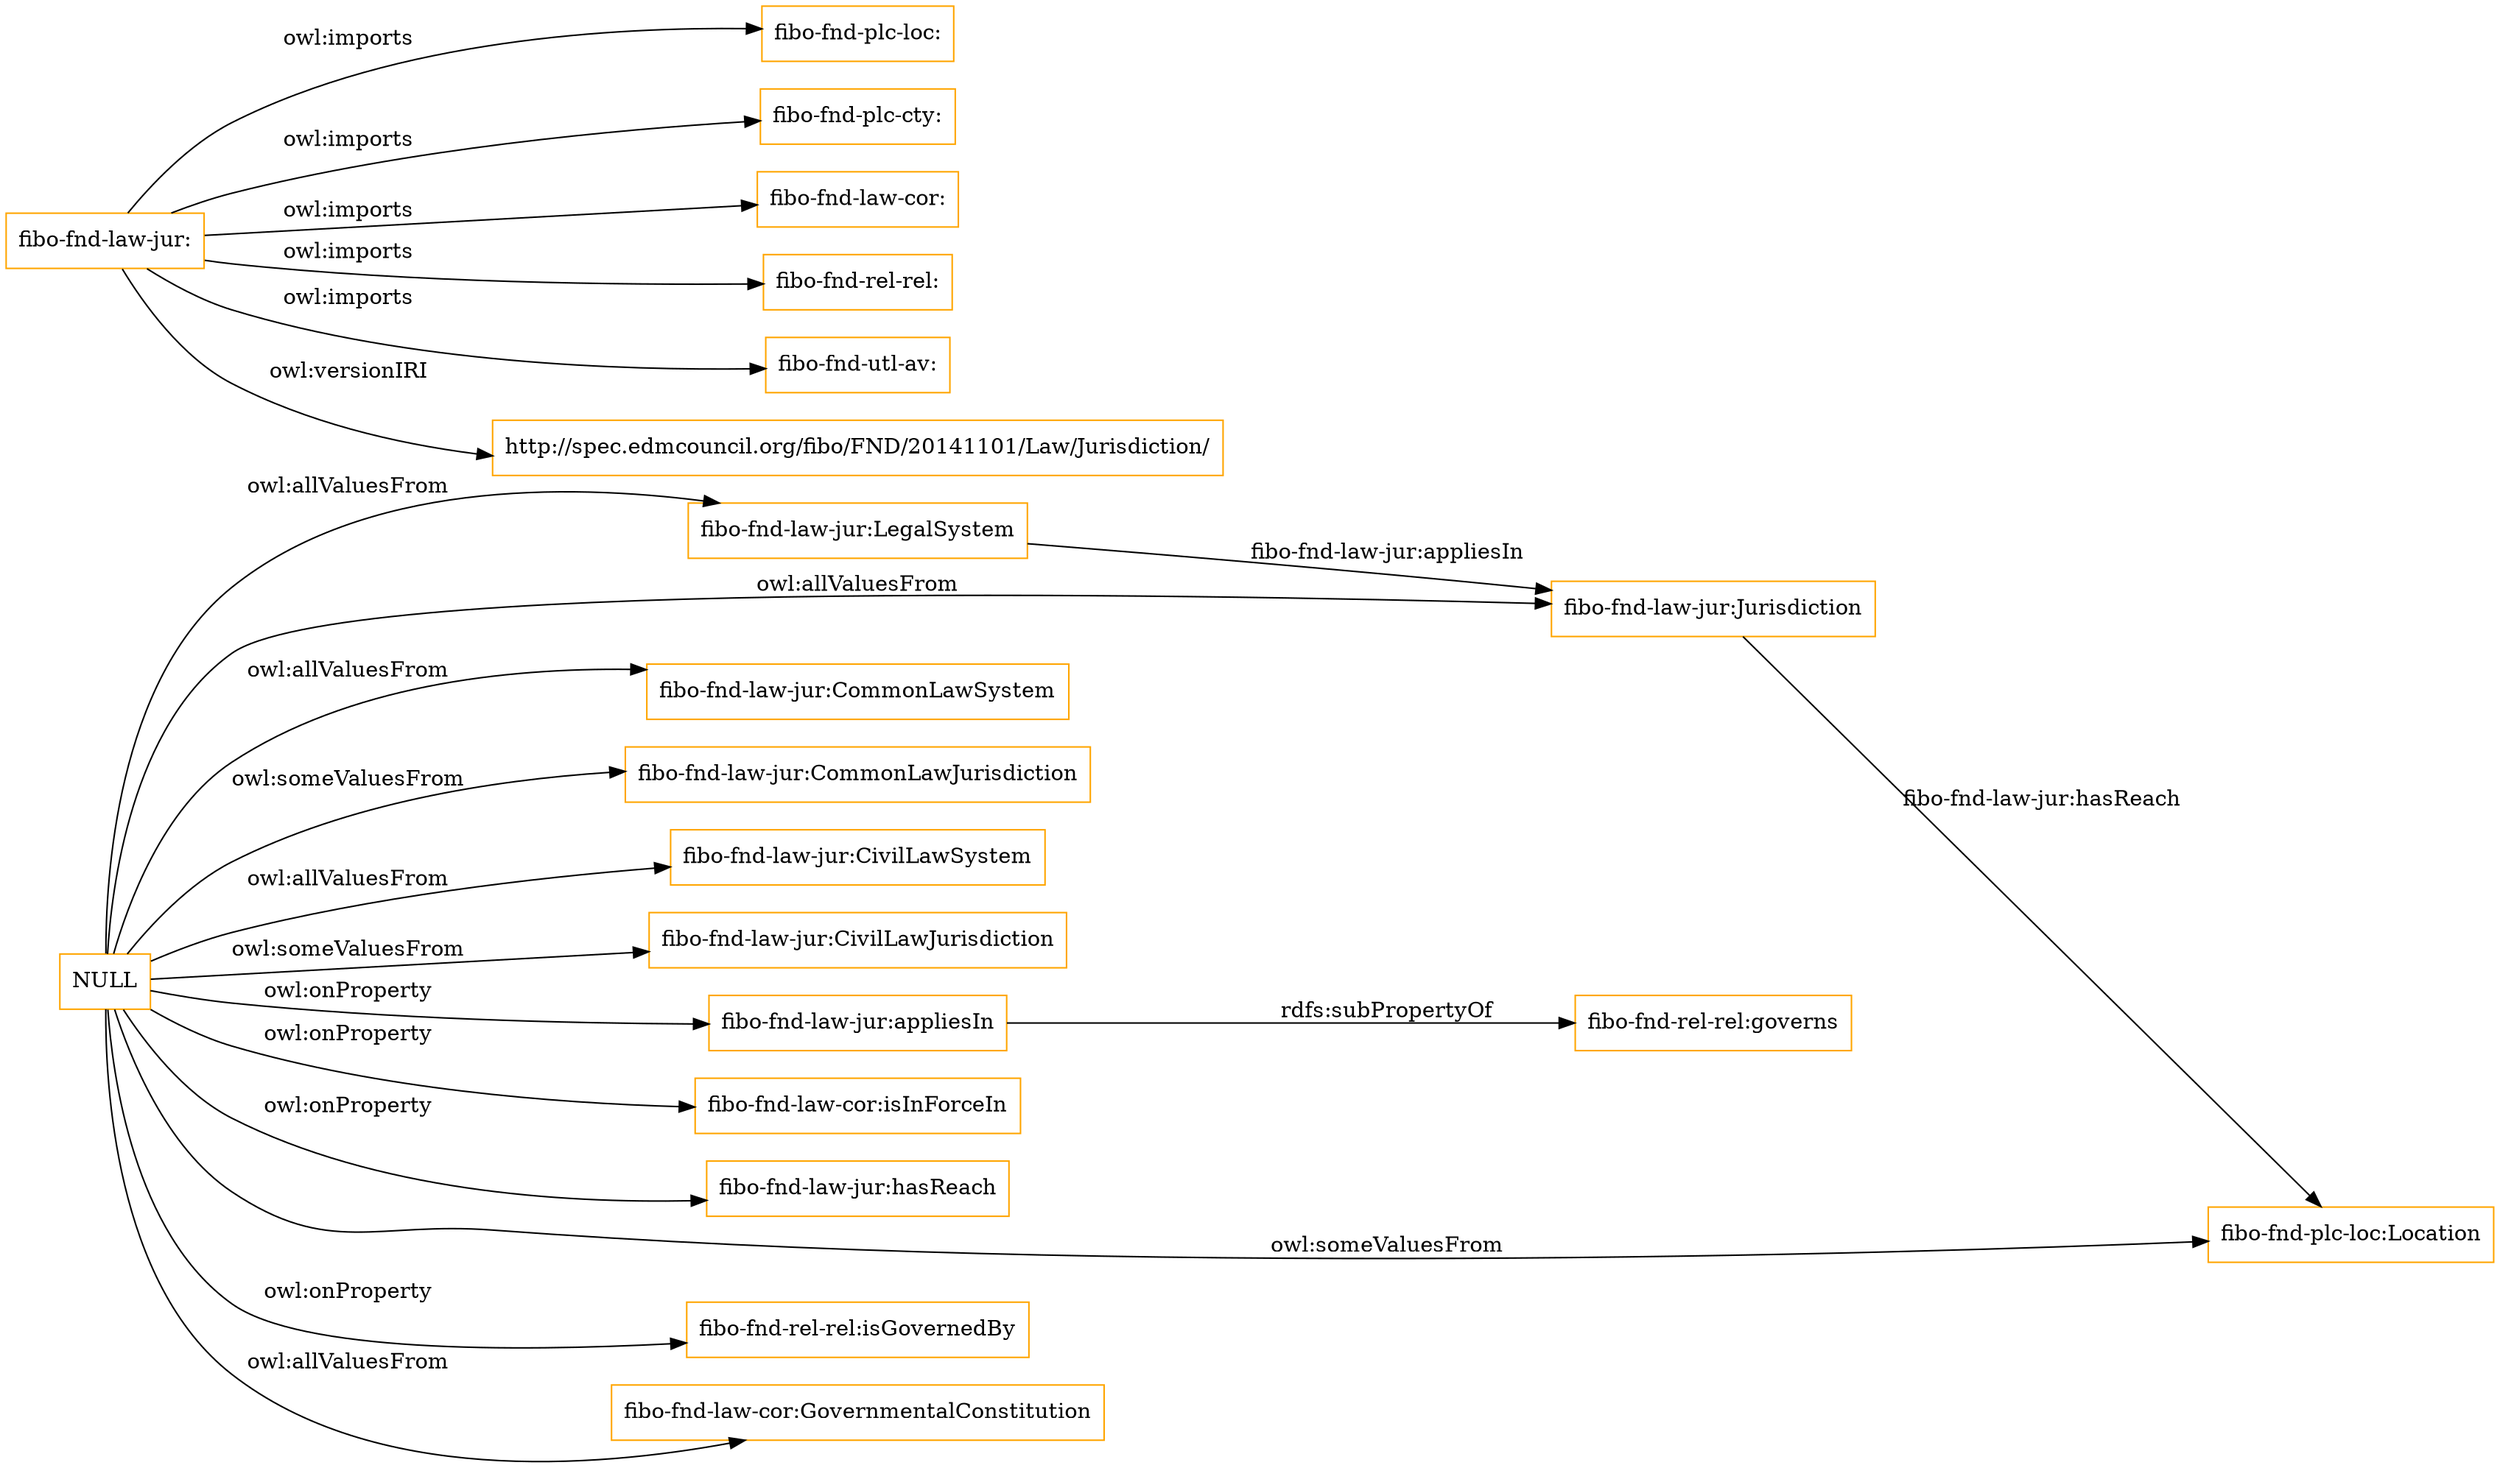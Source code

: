 digraph ar2dtool_diagram { 
rankdir=LR;
size="1501"
node [shape = rectangle, color="orange"]; "fibo-fnd-law-jur:LegalSystem" "fibo-fnd-law-jur:Jurisdiction" "fibo-fnd-law-jur:CommonLawSystem" "fibo-fnd-law-jur:CommonLawJurisdiction" "fibo-fnd-law-jur:CivilLawSystem" "fibo-fnd-law-jur:CivilLawJurisdiction" ; /*classes style*/
	"fibo-fnd-law-jur:appliesIn" -> "fibo-fnd-rel-rel:governs" [ label = "rdfs:subPropertyOf" ];
	"NULL" -> "fibo-fnd-law-jur:CivilLawJurisdiction" [ label = "owl:someValuesFrom" ];
	"NULL" -> "fibo-fnd-law-jur:CivilLawSystem" [ label = "owl:allValuesFrom" ];
	"NULL" -> "fibo-fnd-law-jur:appliesIn" [ label = "owl:onProperty" ];
	"NULL" -> "fibo-fnd-law-cor:isInForceIn" [ label = "owl:onProperty" ];
	"NULL" -> "fibo-fnd-law-jur:hasReach" [ label = "owl:onProperty" ];
	"NULL" -> "fibo-fnd-plc-loc:Location" [ label = "owl:someValuesFrom" ];
	"NULL" -> "fibo-fnd-rel-rel:isGovernedBy" [ label = "owl:onProperty" ];
	"NULL" -> "fibo-fnd-law-jur:Jurisdiction" [ label = "owl:allValuesFrom" ];
	"NULL" -> "fibo-fnd-law-jur:CommonLawJurisdiction" [ label = "owl:someValuesFrom" ];
	"NULL" -> "fibo-fnd-law-jur:LegalSystem" [ label = "owl:allValuesFrom" ];
	"NULL" -> "fibo-fnd-law-cor:GovernmentalConstitution" [ label = "owl:allValuesFrom" ];
	"NULL" -> "fibo-fnd-law-jur:CommonLawSystem" [ label = "owl:allValuesFrom" ];
	"fibo-fnd-law-jur:" -> "fibo-fnd-plc-loc:" [ label = "owl:imports" ];
	"fibo-fnd-law-jur:" -> "fibo-fnd-plc-cty:" [ label = "owl:imports" ];
	"fibo-fnd-law-jur:" -> "fibo-fnd-law-cor:" [ label = "owl:imports" ];
	"fibo-fnd-law-jur:" -> "fibo-fnd-rel-rel:" [ label = "owl:imports" ];
	"fibo-fnd-law-jur:" -> "fibo-fnd-utl-av:" [ label = "owl:imports" ];
	"fibo-fnd-law-jur:" -> "http://spec.edmcouncil.org/fibo/FND/20141101/Law/Jurisdiction/" [ label = "owl:versionIRI" ];
	"fibo-fnd-law-jur:Jurisdiction" -> "fibo-fnd-plc-loc:Location" [ label = "fibo-fnd-law-jur:hasReach" ];
	"fibo-fnd-law-jur:LegalSystem" -> "fibo-fnd-law-jur:Jurisdiction" [ label = "fibo-fnd-law-jur:appliesIn" ];

}
